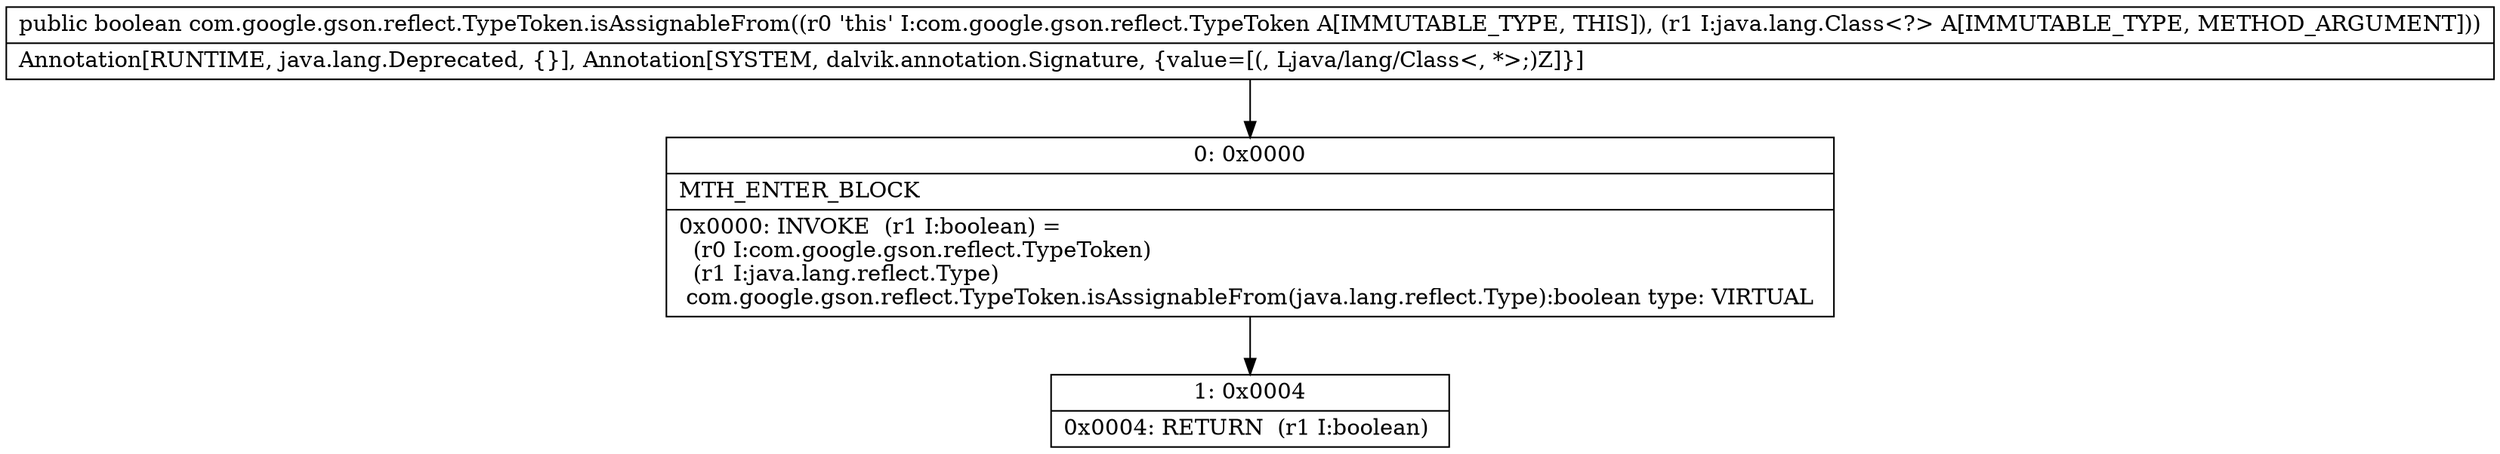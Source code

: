 digraph "CFG forcom.google.gson.reflect.TypeToken.isAssignableFrom(Ljava\/lang\/Class;)Z" {
Node_0 [shape=record,label="{0\:\ 0x0000|MTH_ENTER_BLOCK\l|0x0000: INVOKE  (r1 I:boolean) = \l  (r0 I:com.google.gson.reflect.TypeToken)\l  (r1 I:java.lang.reflect.Type)\l com.google.gson.reflect.TypeToken.isAssignableFrom(java.lang.reflect.Type):boolean type: VIRTUAL \l}"];
Node_1 [shape=record,label="{1\:\ 0x0004|0x0004: RETURN  (r1 I:boolean) \l}"];
MethodNode[shape=record,label="{public boolean com.google.gson.reflect.TypeToken.isAssignableFrom((r0 'this' I:com.google.gson.reflect.TypeToken A[IMMUTABLE_TYPE, THIS]), (r1 I:java.lang.Class\<?\> A[IMMUTABLE_TYPE, METHOD_ARGUMENT]))  | Annotation[RUNTIME, java.lang.Deprecated, \{\}], Annotation[SYSTEM, dalvik.annotation.Signature, \{value=[(, Ljava\/lang\/Class\<, *\>;)Z]\}]\l}"];
MethodNode -> Node_0;
Node_0 -> Node_1;
}


